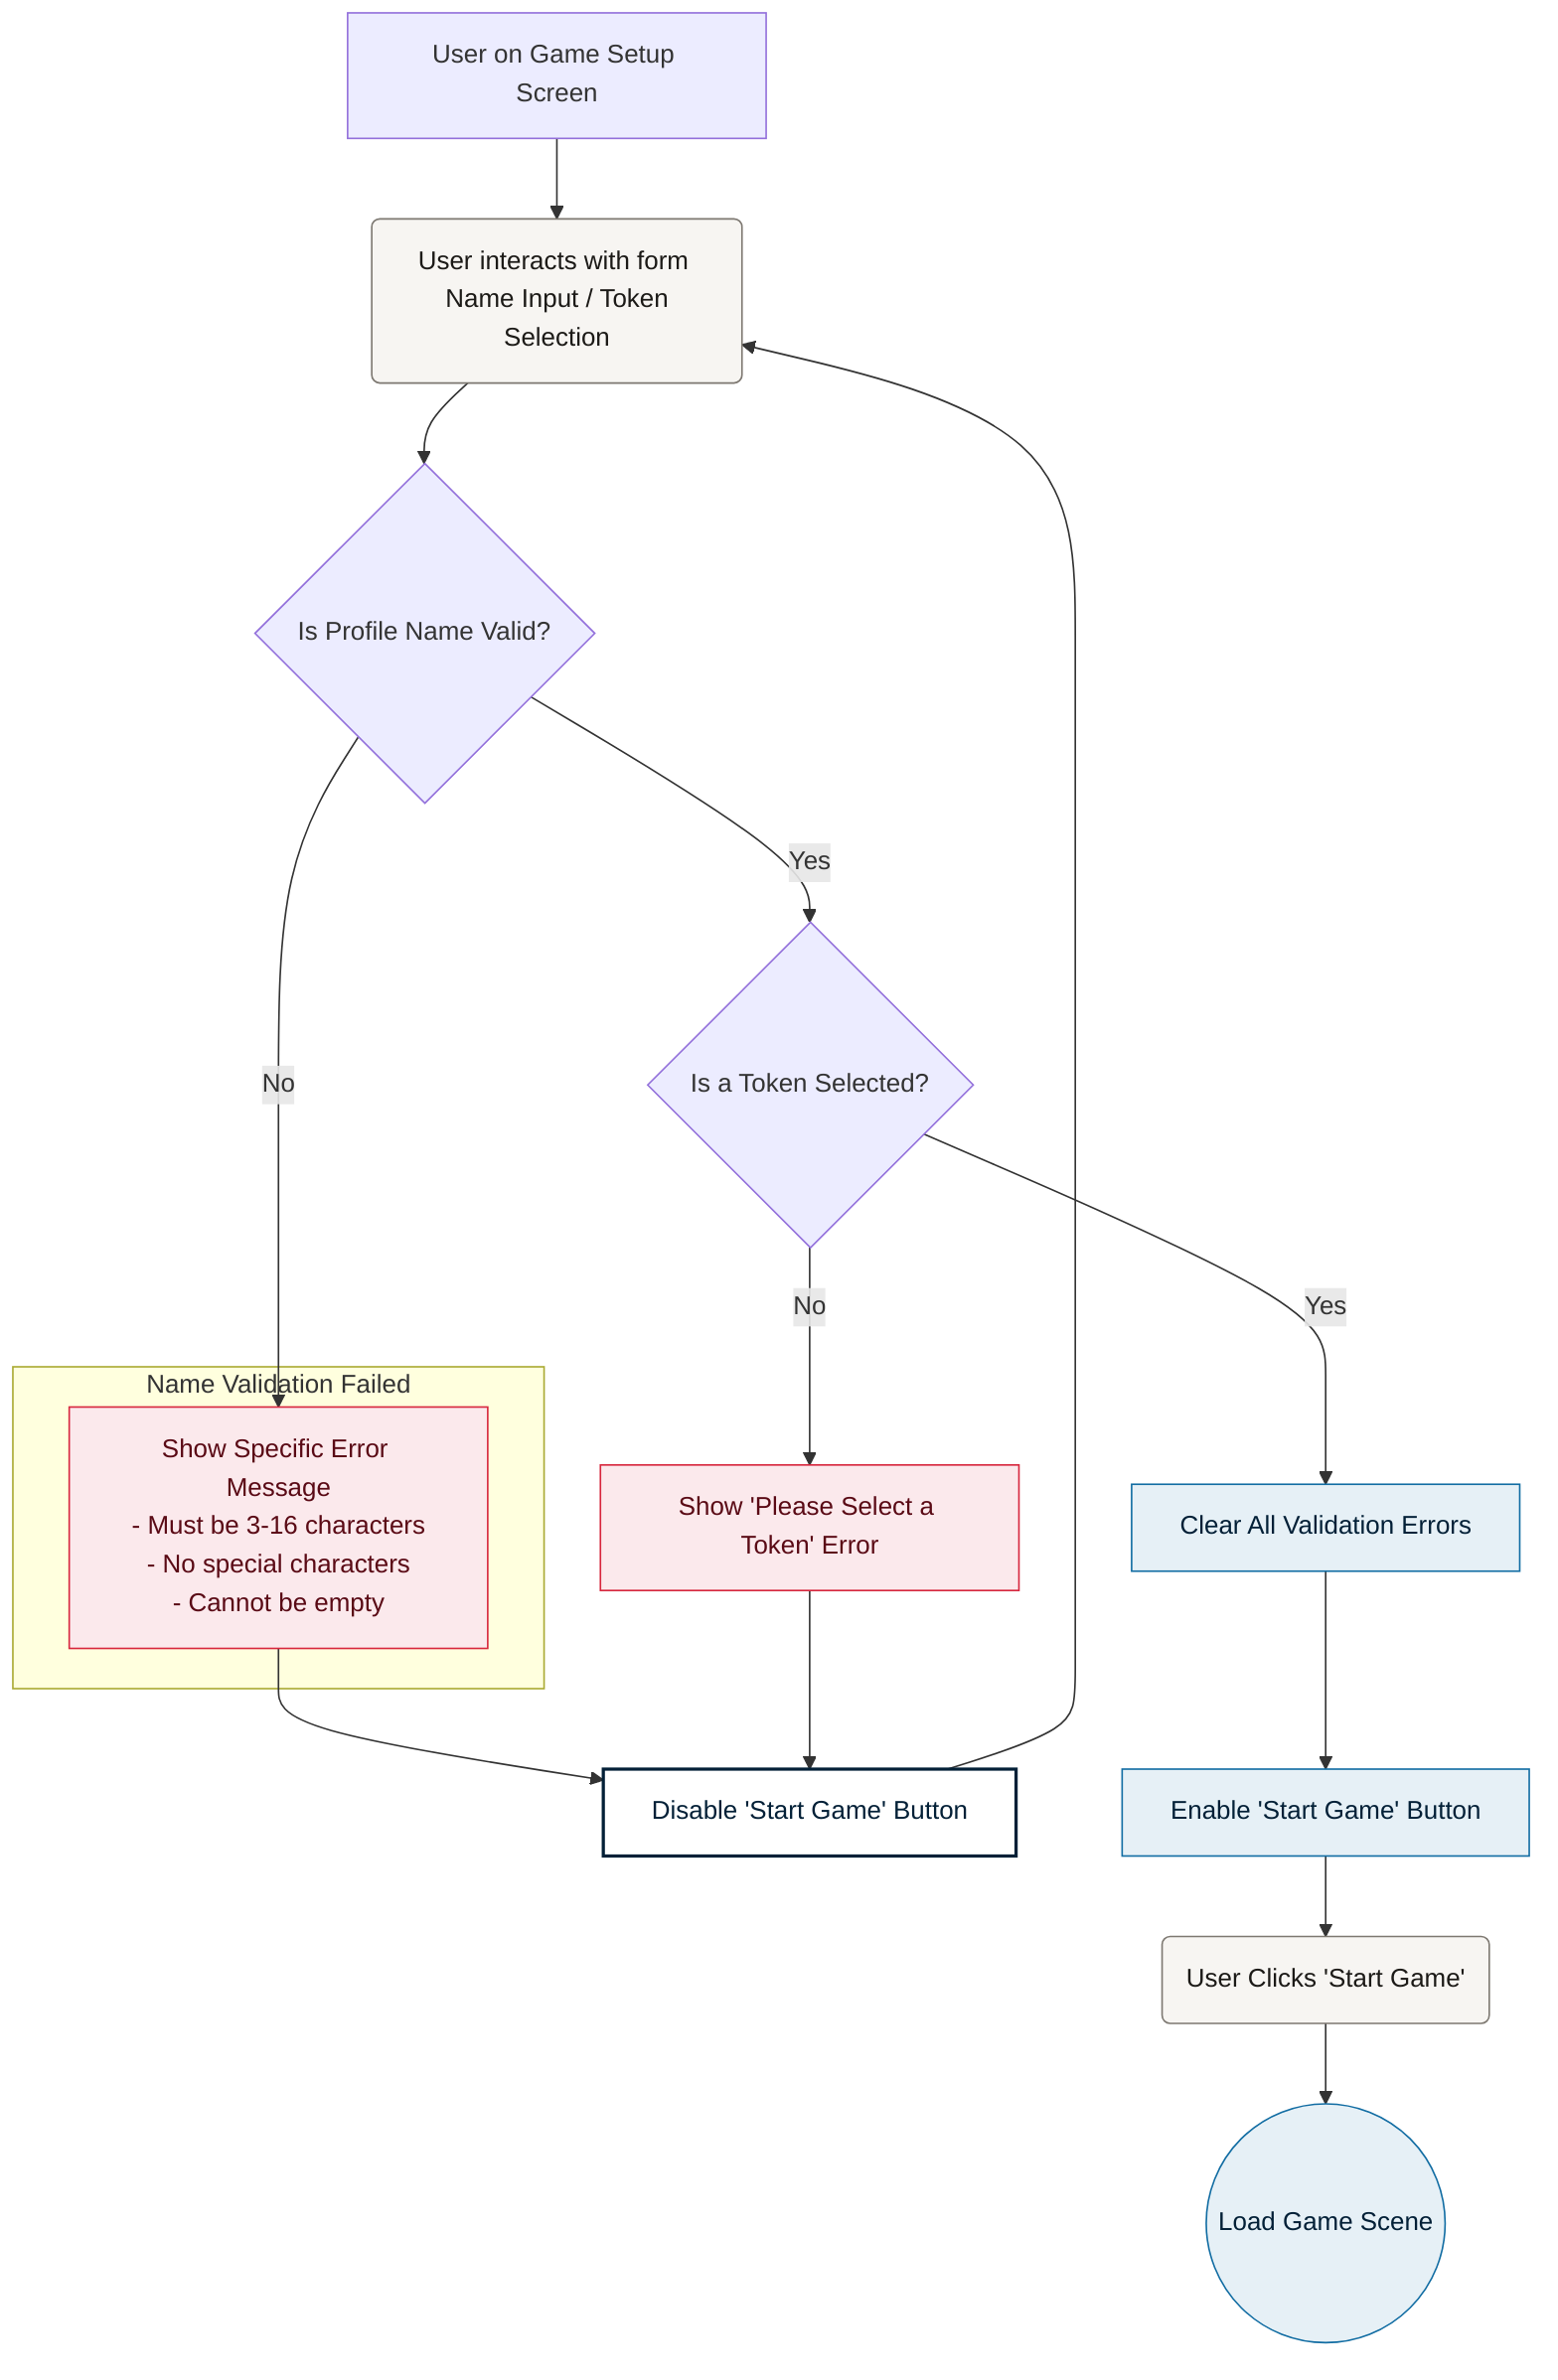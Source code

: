 flowchart TD
    A[User on Game Setup Screen] --> B(User interacts with form <br/> Name Input / Token Selection)
    
    B --> C{Is Profile Name Valid?}
    C -- No --> D
    subgraph "Name Validation Failed"
        direction LR
        D[Show Specific Error Message<br/>- Must be 3-16 characters<br/>- No special characters<br/>- Cannot be empty]
    end
    D --> F[Disable 'Start Game' Button]
    
    C -- Yes --> E{Is a Token Selected?}
    E -- No --> G[Show 'Please Select a Token' Error]
    G --> F
    
    E -- Yes --> H[Clear All Validation Errors]
    H --> I[Enable 'Start Game' Button]
    
    F --> B
    I --> J(User Clicks 'Start Game')
    J --> K((Load Game Scene))
    
    %% Styling
    classDef errorNode fill:#FBE9EC,stroke:#D7263D,color:#5A0A15
    classDef successNode fill:#E6F0F6,stroke:#126DA3,color:#032037
    classDef processNode fill:#F7F5F2,stroke:#7D7871,color:#1C1A17
    classDef stateNode fill:#fff,stroke:#032037,stroke-width:2px,color:#032037
    
    class D,G errorNode
    class H,I,K successNode
    class B,J processNode
    class F stateNode